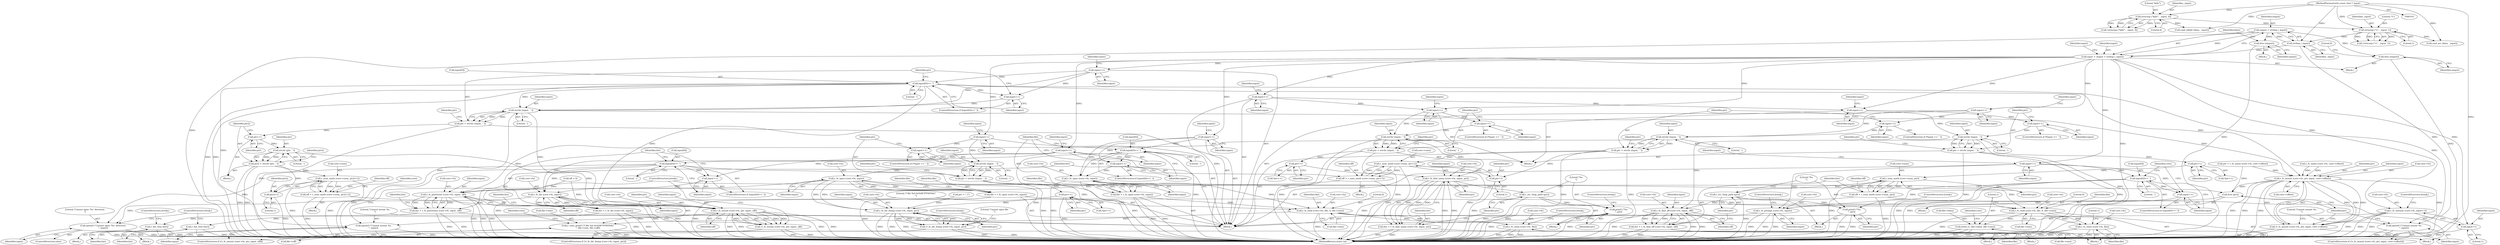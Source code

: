 digraph "1_radare2_65000a7fd9eea62359e6d6714f17b94a99a82edd@API" {
"1000149" [label="(Call,oinput = strdup (_input))"];
"1000151" [label="(Call,strdup (_input))"];
"1000138" [label="(Call,strncmp (\"v\", _input, 1))"];
"1000127" [label="(Call,strncmp (\"kdir\", _input, 4))"];
"1000103" [label="(MethodParameterIn,const char *_input)"];
"1000147" [label="(Call,input = oinput = strdup (_input))"];
"1000158" [label="(Call,input++)"];
"1000161" [label="(Call,input[0]==' ')"];
"1000166" [label="(Call,input++)"];
"1000170" [label="(Call,strchr (input, ' '))"];
"1000168" [label="(Call,ptr = strchr (input, ' '))"];
"1000180" [label="(Call,ptr++)"];
"1000184" [label="(Call,strchr (ptr, ' '))"];
"1000182" [label="(Call,ptr2 = strchr (ptr, ' '))"];
"1000196" [label="(Call,r_num_math (core->num, ptr2+1))"];
"1000194" [label="(Call,off = r_num_math (core->num, ptr2+1))"];
"1000205" [label="(Call,r_fs_mount (core->fs, ptr, input, off))"];
"1000204" [label="(Call,!r_fs_mount (core->fs, ptr, input, off))"];
"1000212" [label="(Call,eprintf (\"Cannot mount %s\n\", input))"];
"1000200" [label="(Call,ptr2+1)"];
"1000233" [label="(Call,r_fs_mount (core->fs, ptr, input, core->offset))"];
"1000232" [label="(Call,!r_fs_mount (core->fs, ptr, input, core->offset))"];
"1000242" [label="(Call,eprintf (\"Cannot mount %s\n\", input))"];
"1000245" [label="(Call,free (ptr))"];
"1000249" [label="(Call,r_fs_umount (core->fs, input+1))"];
"1000253" [label="(Call,input+1)"];
"1000303" [label="(Call,input++)"];
"1000306" [label="(Call,input[0]==' ')"];
"1000311" [label="(Call,input++)"];
"1000315" [label="(Call,r_fs_dir (core->fs, input))"];
"1000313" [label="(Call,list = r_fs_dir (core->fs, input))"];
"1000332" [label="(Call,r_list_free (list))"];
"1000335" [label="(Call,eprintf (\"Cannot open '%s' directory\n\", input))"];
"1000340" [label="(Call,input++)"];
"1000347" [label="(Call,input++)"];
"1000351" [label="(Call,strchr (input, ' '))"];
"1000349" [label="(Call,ptr = strchr (input, ' '))"];
"1000363" [label="(Call,r_num_math (core->num, ptr+1))"];
"1000361" [label="(Call,off = r_num_math (core->num, ptr+1))"];
"1000372" [label="(Call,r_fs_partitions (core->fs, input, off))"];
"1000370" [label="(Call,list = r_fs_partitions (core->fs, input, off))"];
"1000400" [label="(Call,r_list_free (list))"];
"1000367" [label="(Call,ptr+1)"];
"1000407" [label="(Call,input++)"];
"1000410" [label="(Call,input[0]==' ')"];
"1000415" [label="(Call,input++)"];
"1000419" [label="(Call,r_fs_open (core->fs, input))"];
"1000417" [label="(Call,file = r_fs_open (core->fs, input))"];
"1000427" [label="(Call,r_fs_read (core->fs, file, 0, file->size))"];
"1000436" [label="(Call,r_cons_printf (\"f file %d 0x%08\"PFMT64x\"\n\", file->size, file->off))"];
"1000444" [label="(Call,r_fs_close (core->fs, file))"];
"1000454" [label="(Call,input++)"];
"1000461" [label="(Call,input++)"];
"1000465" [label="(Call,strchr (input, ' '))"];
"1000463" [label="(Call,ptr = strchr (input, ' '))"];
"1000472" [label="(Call,ptr++)"];
"1000518" [label="(Call,r_fs_dir_dump (core->fs, input, ptr))"];
"1000517" [label="(Call,!r_fs_dir_dump (core->fs, input, ptr))"];
"1000481" [label="(Call,r_fs_open (core->fs, input))"];
"1000479" [label="(Call,file = r_fs_open (core->fs, input))"];
"1000489" [label="(Call,r_fs_read (core->fs, file, 0, file->size))"];
"1000498" [label="(Call,write (1, file->data, file->size))"];
"1000506" [label="(Call,r_fs_close (core->fs, file))"];
"1000528" [label="(Call,input++)"];
"1000539" [label="(Call,input++)"];
"1000546" [label="(Call,input++)"];
"1000550" [label="(Call,strchr (input, ' '))"];
"1000548" [label="(Call,ptr = strchr (input, ' '))"];
"1000558" [label="(Call,ptr++)"];
"1000563" [label="(Call,r_fs_find_name (core->fs, input, ptr))"];
"1000561" [label="(Call,list = r_fs_find_name (core->fs, input, ptr))"];
"1000570" [label="(Call,r_str_chop_path (ptr))"];
"1000572" [label="(Call,printf (\"%s\n\", ptr))"];
"1000580" [label="(Call,input++)"];
"1000587" [label="(Call,input++)"];
"1000591" [label="(Call,strchr (input, ' '))"];
"1000589" [label="(Call,ptr = strchr (input, ' '))"];
"1000599" [label="(Call,ptr++)"];
"1000605" [label="(Call,r_num_math (core->num, ptr))"];
"1000603" [label="(Call,off = r_num_math (core->num, ptr))"];
"1000612" [label="(Call,r_fs_find_off (core->fs, input, off))"];
"1000610" [label="(Call,list = r_fs_find_off (core->fs, input, off))"];
"1000619" [label="(Call,r_str_chop_path (ptr))"];
"1000621" [label="(Call,printf (\"%s\n\", ptr))"];
"1000639" [label="(Call,input++)"];
"1000642" [label="(Call,input[0]==' ')"];
"1000647" [label="(Call,input++)"];
"1000649" [label="(Call,r_fs_prompt (core->fs, input))"];
"1000635" [label="(Call,free (oinput))"];
"1000668" [label="(Call,free (oinput))"];
"1000561" [label="(Call,list = r_fs_find_name (core->fs, input, ptr))"];
"1000249" [label="(Call,r_fs_umount (core->fs, input+1))"];
"1000189" [label="(Block,)"];
"1000494" [label="(Literal,0)"];
"1000519" [label="(Call,core->fs)"];
"1000482" [label="(Call,core->fs)"];
"1000401" [label="(Identifier,list)"];
"1000308" [label="(Identifier,input)"];
"1000672" [label="(MethodReturn,static int)"];
"1000243" [label="(Literal,\"Cannot mount %s\n\")"];
"1000464" [label="(Identifier,ptr)"];
"1000340" [label="(Call,input++)"];
"1000469" [label="(Identifier,ptr)"];
"1000197" [label="(Call,core->num)"];
"1000547" [label="(Identifier,input)"];
"1000533" [label="(Block,)"];
"1000371" [label="(Identifier,list)"];
"1000595" [label="(Identifier,ptr)"];
"1000180" [label="(Call,ptr++)"];
"1000590" [label="(Identifier,ptr)"];
"1000127" [label="(Call,strncmp (\"kdir\", _input, 4))"];
"1000551" [label="(Identifier,input)"];
"1000526" [label="(ControlStructure,break;)"];
"1000506" [label="(Call,r_fs_close (core->fs, file))"];
"1000622" [label="(Literal,\"%s\n\")"];
"1000207" [label="(Identifier,core)"];
"1000362" [label="(Identifier,off)"];
"1000363" [label="(Call,r_num_math (core->num, ptr+1))"];
"1000500" [label="(Call,file->data)"];
"1000528" [label="(Call,input++)"];
"1000304" [label="(Identifier,input)"];
"1000376" [label="(Identifier,input)"];
"1000555" [label="(Block,)"];
"1000254" [label="(Identifier,input)"];
"1000487" [label="(Identifier,file)"];
"1000495" [label="(Call,file->size)"];
"1000137" [label="(Call,!strncmp (\"v\", _input, 1))"];
"1000573" [label="(Literal,\"%s\n\")"];
"1000582" [label="(ControlStructure,if (*input == ' '))"];
"1000635" [label="(Call,free (oinput))"];
"1000345" [label="(Identifier,input)"];
"1000568" [label="(Identifier,ptr)"];
"1000485" [label="(Identifier,input)"];
"1000128" [label="(Literal,\"kdir\")"];
"1000377" [label="(Identifier,off)"];
"1000175" [label="(Block,)"];
"1000352" [label="(Identifier,input)"];
"1000161" [label="(Call,input[0]==' ')"];
"1000158" [label="(Call,input++)"];
"1000532" [label="(Identifier,input)"];
"1000313" [label="(Call,list = r_fs_dir (core->fs, input))"];
"1000336" [label="(Literal,\"Cannot open '%s' directory\n\")"];
"1000415" [label="(Call,input++)"];
"1000444" [label="(Call,r_fs_close (core->fs, file))"];
"1000139" [label="(Literal,\"v\")"];
"1000103" [label="(MethodParameterIn,const char *_input)"];
"1000162" [label="(Call,input[0])"];
"1000436" [label="(Call,r_cons_printf (\"f file %d 0x%08\"PFMT64x\"\n\", file->size, file->off))"];
"1000104" [label="(Block,)"];
"1000314" [label="(Identifier,list)"];
"1000517" [label="(Call,!r_fs_dir_dump (core->fs, input, ptr))"];
"1000188" [label="(Identifier,ptr2)"];
"1000361" [label="(Call,off = r_num_math (core->num, ptr+1))"];
"1000433" [label="(Call,file->size)"];
"1000307" [label="(Call,input[0])"];
"1000206" [label="(Call,core->fs)"];
"1000591" [label="(Call,strchr (input, ' '))"];
"1000418" [label="(Identifier,file)"];
"1000466" [label="(Identifier,input)"];
"1000479" [label="(Call,file = r_fs_open (core->fs, input))"];
"1000437" [label="(Literal,\"f file %d 0x%08\"PFMT64x\"\n\")"];
"1000605" [label="(Call,r_num_math (core->num, ptr))"];
"1000650" [label="(Call,core->fs)"];
"1000620" [label="(Identifier,ptr)"];
"1000455" [label="(Identifier,input)"];
"1000611" [label="(Identifier,list)"];
"1000454" [label="(Call,input++)"];
"1000204" [label="(Call,!r_fs_mount (core->fs, ptr, input, off))"];
"1000182" [label="(Call,ptr2 = strchr (ptr, ' '))"];
"1000405" [label="(ControlStructure,break;)"];
"1000461" [label="(Call,input++)"];
"1000634" [label="(Block,)"];
"1000232" [label="(Call,!r_fs_mount (core->fs, ptr, input, core->offset))"];
"1000587" [label="(Call,input++)"];
"1000498" [label="(Call,write (1, file->data, file->size))"];
"1000356" [label="(Block,)"];
"1000144" [label="(Call,cmd_mv (data, _input))"];
"1000569" [label="(Block,)"];
"1000212" [label="(Call,eprintf (\"Cannot mount %s\n\", input))"];
"1000205" [label="(Call,r_fs_mount (core->fs, ptr, input, off))"];
"1000174" [label="(Identifier,ptr)"];
"1000253" [label="(Call,input+1)"];
"1000256" [label="(ControlStructure,break;)"];
"1000311" [label="(Call,input++)"];
"1000603" [label="(Call,off = r_num_math (core->num, ptr))"];
"1000640" [label="(Identifier,input)"];
"1000319" [label="(Identifier,input)"];
"1000255" [label="(Literal,1)"];
"1000639" [label="(Call,input++)"];
"1000428" [label="(Call,core->fs)"];
"1000432" [label="(Literal,0)"];
"1000596" [label="(Block,)"];
"1000147" [label="(Call,input = oinput = strdup (_input))"];
"1000322" [label="(Block,)"];
"1000541" [label="(ControlStructure,if (*input == ' '))"];
"1000623" [label="(Identifier,ptr)"];
"1000150" [label="(Identifier,oinput)"];
"1000459" [label="(Identifier,input)"];
"1000370" [label="(Call,list = r_fs_partitions (core->fs, input, off))"];
"1000581" [label="(Identifier,input)"];
"1000200" [label="(Call,ptr2+1)"];
"1000159" [label="(Identifier,input)"];
"1000216" [label="(Block,)"];
"1000349" [label="(Call,ptr = strchr (input, ' '))"];
"1000493" [label="(Identifier,file)"];
"1000165" [label="(Literal,' ')"];
"1000246" [label="(Identifier,ptr)"];
"1000238" [label="(Identifier,input)"];
"1000546" [label="(Call,input++)"];
"1000172" [label="(Literal,' ')"];
"1000231" [label="(ControlStructure,if (!r_fs_mount (core->fs, ptr, input, core->offset)))"];
"1000481" [label="(Call,r_fs_open (core->fs, input))"];
"1000353" [label="(Literal,' ')"];
"1000499" [label="(Literal,1)"];
"1000618" [label="(Block,)"];
"1000617" [label="(Identifier,off)"];
"1000642" [label="(Call,input[0]==' ')"];
"1000671" [label="(Literal,0)"];
"1000201" [label="(Identifier,ptr2)"];
"1000669" [label="(Identifier,oinput)"];
"1000234" [label="(Call,core->fs)"];
"1000209" [label="(Identifier,ptr)"];
"1000351" [label="(Call,strchr (input, ' '))"];
"1000593" [label="(Literal,' ')"];
"1000169" [label="(Identifier,ptr)"];
"1000613" [label="(Call,core->fs)"];
"1000160" [label="(ControlStructure,if (input[0]==' '))"];
"1000589" [label="(Call,ptr = strchr (input, ' '))"];
"1000126" [label="(Call,!strncmp (\"kdir\", _input, 4))"];
"1000373" [label="(Call,core->fs)"];
"1000438" [label="(Call,file->size)"];
"1000140" [label="(Identifier,_input)"];
"1000446" [label="(Identifier,core)"];
"1000448" [label="(Identifier,file)"];
"1000417" [label="(Call,file = r_fs_open (core->fs, input))"];
"1000488" [label="(Block,)"];
"1000559" [label="(Identifier,ptr)"];
"1000130" [label="(Literal,4)"];
"1000571" [label="(Identifier,ptr)"];
"1000184" [label="(Call,strchr (ptr, ' '))"];
"1000529" [label="(Identifier,input)"];
"1000312" [label="(Identifier,input)"];
"1000644" [label="(Identifier,input)"];
"1000580" [label="(Call,input++)"];
"1000463" [label="(Call,ptr = strchr (input, ' '))"];
"1000507" [label="(Call,core->fs)"];
"1000368" [label="(Identifier,ptr)"];
"1000355" [label="(Identifier,ptr)"];
"1000244" [label="(Identifier,input)"];
"1000106" [label="(Call,off = 0)"];
"1000151" [label="(Call,strdup (_input))"];
"1000221" [label="(Call,r_fs_name (core->fs, core->offset))"];
"1000237" [label="(Identifier,ptr)"];
"1000315" [label="(Call,r_fs_dir (core->fs, input))"];
"1000332" [label="(Call,r_list_free (list))"];
"1000425" [label="(Identifier,file)"];
"1000616" [label="(Identifier,input)"];
"1000166" [label="(Call,input++)"];
"1000599" [label="(Call,ptr++)"];
"1000585" [label="(Identifier,input)"];
"1000380" [label="(Block,)"];
"1000564" [label="(Call,core->fs)"];
"1000426" [label="(Block,)"];
"1000578" [label="(ControlStructure,break;)"];
"1000570" [label="(Call,r_str_chop_path (ptr))"];
"1000588" [label="(Identifier,input)"];
"1000133" [label="(Call,cmd_mkdir (data, _input))"];
"1000141" [label="(Literal,1)"];
"1000379" [label="(Identifier,list)"];
"1000431" [label="(Identifier,file)"];
"1000407" [label="(Call,input++)"];
"1000129" [label="(Identifier,_input)"];
"1000516" [label="(ControlStructure,if (!r_fs_dir_dump (core->fs, input, ptr)))"];
"1000411" [label="(Call,input[0])"];
"1000186" [label="(Literal,' ')"];
"1000342" [label="(ControlStructure,if (*input == ' '))"];
"1000408" [label="(Identifier,input)"];
"1000156" [label="(Block,)"];
"1000548" [label="(Call,ptr = strchr (input, ' '))"];
"1000419" [label="(Call,r_fs_open (core->fs, input))"];
"1000211" [label="(Identifier,off)"];
"1000627" [label="(ControlStructure,break;)"];
"1000510" [label="(Identifier,file)"];
"1000489" [label="(Call,r_fs_read (core->fs, file, 0, file->size))"];
"1000636" [label="(Identifier,oinput)"];
"1000400" [label="(Call,r_list_free (list))"];
"1000335" [label="(Call,eprintf (\"Cannot open '%s' directory\n\", input))"];
"1000239" [label="(Call,core->offset)"];
"1000183" [label="(Identifier,ptr2)"];
"1000195" [label="(Identifier,off)"];
"1000210" [label="(Identifier,input)"];
"1000310" [label="(Literal,' ')"];
"1000348" [label="(Identifier,input)"];
"1000334" [label="(ControlStructure,else)"];
"1000185" [label="(Identifier,ptr)"];
"1000214" [label="(Identifier,input)"];
"1000364" [label="(Call,core->num)"];
"1000609" [label="(Identifier,ptr)"];
"1000203" [label="(ControlStructure,if (!r_fs_mount (core->fs, ptr, input, off)))"];
"1000233" [label="(Call,r_fs_mount (core->fs, ptr, input, core->offset))"];
"1000574" [label="(Identifier,ptr)"];
"1000423" [label="(Identifier,input)"];
"1000316" [label="(Call,core->fs)"];
"1000155" [label="(Identifier,input)"];
"1000171" [label="(Identifier,input)"];
"1000202" [label="(Literal,1)"];
"1000462" [label="(Identifier,input)"];
"1000646" [label="(Literal,' ')"];
"1000338" [label="(ControlStructure,break;)"];
"1000549" [label="(Identifier,ptr)"];
"1000643" [label="(Call,input[0])"];
"1000619" [label="(Call,r_str_chop_path (ptr))"];
"1000305" [label="(ControlStructure,if (input[0]==' '))"];
"1000420" [label="(Call,core->fs)"];
"1000452" [label="(ControlStructure,break;)"];
"1000503" [label="(Call,file->size)"];
"1000550" [label="(Call,strchr (input, ' '))"];
"1000456" [label="(ControlStructure,if (*input == ' '))"];
"1000641" [label="(ControlStructure,if (input[0]==' '))"];
"1000648" [label="(Identifier,input)"];
"1000471" [label="(Call,*ptr++)"];
"1000558" [label="(Call,ptr++)"];
"1000247" [label="(ControlStructure,break;)"];
"1000476" [label="(Call,ptr = \"./\")"];
"1000563" [label="(Call,r_fs_find_name (core->fs, input, ptr))"];
"1000638" [label="(Identifier,false)"];
"1000138" [label="(Call,strncmp (\"v\", _input, 1))"];
"1000539" [label="(Call,input++)"];
"1000219" [label="(Call,ptr = r_fs_name (core->fs, core->offset))"];
"1000600" [label="(Identifier,ptr)"];
"1000410" [label="(Call,input[0]==' ')"];
"1000170" [label="(Call,strchr (input, ' '))"];
"1000163" [label="(Identifier,input)"];
"1000465" [label="(Call,strchr (input, ' '))"];
"1000654" [label="(ControlStructure,break;)"];
"1000303" [label="(Call,input++)"];
"1000242" [label="(Call,eprintf (\"Cannot mount %s\n\", input))"];
"1000347" [label="(Call,input++)"];
"1000557" [label="(Call,*ptr++)"];
"1000167" [label="(Identifier,input)"];
"1000333" [label="(Identifier,list)"];
"1000525" [label="(Literal,\"Cannot open file\n\")"];
"1000554" [label="(Identifier,ptr)"];
"1000194" [label="(Call,off = r_num_math (core->num, ptr2+1))"];
"1000196" [label="(Call,r_num_math (core->num, ptr2+1))"];
"1000604" [label="(Identifier,off)"];
"1000369" [label="(Literal,1)"];
"1000649" [label="(Call,r_fs_prompt (core->fs, input))"];
"1000647" [label="(Call,input++)"];
"1000213" [label="(Literal,\"Cannot mount %s\n\")"];
"1000512" [label="(Literal,1)"];
"1000651" [label="(Identifier,core)"];
"1000480" [label="(Identifier,file)"];
"1000668" [label="(Call,free (oinput))"];
"1000427" [label="(Call,r_fs_read (core->fs, file, 0, file->size))"];
"1000168" [label="(Call,ptr = strchr (input, ' '))"];
"1000522" [label="(Identifier,input)"];
"1000152" [label="(Identifier,_input)"];
"1000441" [label="(Call,file->off)"];
"1000552" [label="(Literal,' ')"];
"1000621" [label="(Call,printf (\"%s\n\", ptr))"];
"1000306" [label="(Call,input[0]==' ')"];
"1000540" [label="(Identifier,input)"];
"1000367" [label="(Call,ptr+1)"];
"1000562" [label="(Identifier,list)"];
"1000610" [label="(Call,list = r_fs_find_off (core->fs, input, off))"];
"1000149" [label="(Call,oinput = strdup (_input))"];
"1000350" [label="(Identifier,ptr)"];
"1000467" [label="(Literal,' ')"];
"1000598" [label="(Call,*ptr++)"];
"1000544" [label="(Identifier,input)"];
"1000592" [label="(Identifier,input)"];
"1000606" [label="(Call,core->num)"];
"1000472" [label="(Call,ptr++)"];
"1000372" [label="(Call,r_fs_partitions (core->fs, input, off))"];
"1000337" [label="(Identifier,input)"];
"1000414" [label="(Literal,' ')"];
"1000181" [label="(Identifier,ptr)"];
"1000321" [label="(Identifier,list)"];
"1000341" [label="(Identifier,input)"];
"1000245" [label="(Call,free (ptr))"];
"1000445" [label="(Call,core->fs)"];
"1000518" [label="(Call,r_fs_dir_dump (core->fs, input, ptr))"];
"1000612" [label="(Call,r_fs_find_off (core->fs, input, off))"];
"1000250" [label="(Call,core->fs)"];
"1000148" [label="(Identifier,input)"];
"1000523" [label="(Identifier,ptr)"];
"1000508" [label="(Identifier,core)"];
"1000572" [label="(Call,printf (\"%s\n\", ptr))"];
"1000567" [label="(Identifier,input)"];
"1000416" [label="(Identifier,input)"];
"1000412" [label="(Identifier,input)"];
"1000473" [label="(Identifier,ptr)"];
"1000409" [label="(ControlStructure,if (input[0]==' '))"];
"1000653" [label="(Identifier,input)"];
"1000490" [label="(Call,core->fs)"];
"1000149" -> "1000147"  [label="AST: "];
"1000149" -> "1000151"  [label="CFG: "];
"1000150" -> "1000149"  [label="AST: "];
"1000151" -> "1000149"  [label="AST: "];
"1000147" -> "1000149"  [label="CFG: "];
"1000149" -> "1000672"  [label="DDG: "];
"1000149" -> "1000147"  [label="DDG: "];
"1000151" -> "1000149"  [label="DDG: "];
"1000149" -> "1000635"  [label="DDG: "];
"1000149" -> "1000668"  [label="DDG: "];
"1000151" -> "1000152"  [label="CFG: "];
"1000152" -> "1000151"  [label="AST: "];
"1000151" -> "1000672"  [label="DDG: "];
"1000151" -> "1000147"  [label="DDG: "];
"1000138" -> "1000151"  [label="DDG: "];
"1000103" -> "1000151"  [label="DDG: "];
"1000138" -> "1000137"  [label="AST: "];
"1000138" -> "1000141"  [label="CFG: "];
"1000139" -> "1000138"  [label="AST: "];
"1000140" -> "1000138"  [label="AST: "];
"1000141" -> "1000138"  [label="AST: "];
"1000137" -> "1000138"  [label="CFG: "];
"1000138" -> "1000137"  [label="DDG: "];
"1000138" -> "1000137"  [label="DDG: "];
"1000138" -> "1000137"  [label="DDG: "];
"1000127" -> "1000138"  [label="DDG: "];
"1000103" -> "1000138"  [label="DDG: "];
"1000138" -> "1000144"  [label="DDG: "];
"1000127" -> "1000126"  [label="AST: "];
"1000127" -> "1000130"  [label="CFG: "];
"1000128" -> "1000127"  [label="AST: "];
"1000129" -> "1000127"  [label="AST: "];
"1000130" -> "1000127"  [label="AST: "];
"1000126" -> "1000127"  [label="CFG: "];
"1000127" -> "1000126"  [label="DDG: "];
"1000127" -> "1000126"  [label="DDG: "];
"1000127" -> "1000126"  [label="DDG: "];
"1000103" -> "1000127"  [label="DDG: "];
"1000127" -> "1000133"  [label="DDG: "];
"1000103" -> "1000101"  [label="AST: "];
"1000103" -> "1000672"  [label="DDG: "];
"1000103" -> "1000133"  [label="DDG: "];
"1000103" -> "1000144"  [label="DDG: "];
"1000147" -> "1000104"  [label="AST: "];
"1000148" -> "1000147"  [label="AST: "];
"1000155" -> "1000147"  [label="CFG: "];
"1000147" -> "1000672"  [label="DDG: "];
"1000147" -> "1000158"  [label="DDG: "];
"1000147" -> "1000249"  [label="DDG: "];
"1000147" -> "1000253"  [label="DDG: "];
"1000147" -> "1000303"  [label="DDG: "];
"1000147" -> "1000340"  [label="DDG: "];
"1000147" -> "1000407"  [label="DDG: "];
"1000147" -> "1000454"  [label="DDG: "];
"1000147" -> "1000528"  [label="DDG: "];
"1000147" -> "1000539"  [label="DDG: "];
"1000147" -> "1000580"  [label="DDG: "];
"1000147" -> "1000639"  [label="DDG: "];
"1000158" -> "1000156"  [label="AST: "];
"1000158" -> "1000159"  [label="CFG: "];
"1000159" -> "1000158"  [label="AST: "];
"1000163" -> "1000158"  [label="CFG: "];
"1000158" -> "1000161"  [label="DDG: "];
"1000158" -> "1000166"  [label="DDG: "];
"1000158" -> "1000170"  [label="DDG: "];
"1000161" -> "1000160"  [label="AST: "];
"1000161" -> "1000165"  [label="CFG: "];
"1000162" -> "1000161"  [label="AST: "];
"1000165" -> "1000161"  [label="AST: "];
"1000167" -> "1000161"  [label="CFG: "];
"1000169" -> "1000161"  [label="CFG: "];
"1000161" -> "1000672"  [label="DDG: "];
"1000161" -> "1000672"  [label="DDG: "];
"1000161" -> "1000166"  [label="DDG: "];
"1000161" -> "1000170"  [label="DDG: "];
"1000161" -> "1000205"  [label="DDG: "];
"1000161" -> "1000212"  [label="DDG: "];
"1000161" -> "1000233"  [label="DDG: "];
"1000161" -> "1000242"  [label="DDG: "];
"1000166" -> "1000160"  [label="AST: "];
"1000166" -> "1000167"  [label="CFG: "];
"1000167" -> "1000166"  [label="AST: "];
"1000169" -> "1000166"  [label="CFG: "];
"1000166" -> "1000170"  [label="DDG: "];
"1000170" -> "1000168"  [label="AST: "];
"1000170" -> "1000172"  [label="CFG: "];
"1000171" -> "1000170"  [label="AST: "];
"1000172" -> "1000170"  [label="AST: "];
"1000168" -> "1000170"  [label="CFG: "];
"1000170" -> "1000672"  [label="DDG: "];
"1000170" -> "1000168"  [label="DDG: "];
"1000170" -> "1000168"  [label="DDG: "];
"1000170" -> "1000205"  [label="DDG: "];
"1000170" -> "1000233"  [label="DDG: "];
"1000168" -> "1000156"  [label="AST: "];
"1000169" -> "1000168"  [label="AST: "];
"1000174" -> "1000168"  [label="CFG: "];
"1000168" -> "1000672"  [label="DDG: "];
"1000168" -> "1000180"  [label="DDG: "];
"1000180" -> "1000175"  [label="AST: "];
"1000180" -> "1000181"  [label="CFG: "];
"1000181" -> "1000180"  [label="AST: "];
"1000183" -> "1000180"  [label="CFG: "];
"1000180" -> "1000184"  [label="DDG: "];
"1000184" -> "1000182"  [label="AST: "];
"1000184" -> "1000186"  [label="CFG: "];
"1000185" -> "1000184"  [label="AST: "];
"1000186" -> "1000184"  [label="AST: "];
"1000182" -> "1000184"  [label="CFG: "];
"1000184" -> "1000182"  [label="DDG: "];
"1000184" -> "1000182"  [label="DDG: "];
"1000184" -> "1000205"  [label="DDG: "];
"1000182" -> "1000175"  [label="AST: "];
"1000183" -> "1000182"  [label="AST: "];
"1000188" -> "1000182"  [label="CFG: "];
"1000182" -> "1000672"  [label="DDG: "];
"1000182" -> "1000672"  [label="DDG: "];
"1000182" -> "1000196"  [label="DDG: "];
"1000182" -> "1000200"  [label="DDG: "];
"1000196" -> "1000194"  [label="AST: "];
"1000196" -> "1000200"  [label="CFG: "];
"1000197" -> "1000196"  [label="AST: "];
"1000200" -> "1000196"  [label="AST: "];
"1000194" -> "1000196"  [label="CFG: "];
"1000196" -> "1000672"  [label="DDG: "];
"1000196" -> "1000672"  [label="DDG: "];
"1000196" -> "1000194"  [label="DDG: "];
"1000196" -> "1000194"  [label="DDG: "];
"1000194" -> "1000189"  [label="AST: "];
"1000195" -> "1000194"  [label="AST: "];
"1000207" -> "1000194"  [label="CFG: "];
"1000194" -> "1000672"  [label="DDG: "];
"1000194" -> "1000205"  [label="DDG: "];
"1000205" -> "1000204"  [label="AST: "];
"1000205" -> "1000211"  [label="CFG: "];
"1000206" -> "1000205"  [label="AST: "];
"1000209" -> "1000205"  [label="AST: "];
"1000210" -> "1000205"  [label="AST: "];
"1000211" -> "1000205"  [label="AST: "];
"1000204" -> "1000205"  [label="CFG: "];
"1000205" -> "1000672"  [label="DDG: "];
"1000205" -> "1000672"  [label="DDG: "];
"1000205" -> "1000672"  [label="DDG: "];
"1000205" -> "1000672"  [label="DDG: "];
"1000205" -> "1000204"  [label="DDG: "];
"1000205" -> "1000204"  [label="DDG: "];
"1000205" -> "1000204"  [label="DDG: "];
"1000205" -> "1000204"  [label="DDG: "];
"1000106" -> "1000205"  [label="DDG: "];
"1000205" -> "1000212"  [label="DDG: "];
"1000204" -> "1000203"  [label="AST: "];
"1000213" -> "1000204"  [label="CFG: "];
"1000247" -> "1000204"  [label="CFG: "];
"1000204" -> "1000672"  [label="DDG: "];
"1000204" -> "1000672"  [label="DDG: "];
"1000212" -> "1000203"  [label="AST: "];
"1000212" -> "1000214"  [label="CFG: "];
"1000213" -> "1000212"  [label="AST: "];
"1000214" -> "1000212"  [label="AST: "];
"1000247" -> "1000212"  [label="CFG: "];
"1000212" -> "1000672"  [label="DDG: "];
"1000212" -> "1000672"  [label="DDG: "];
"1000200" -> "1000202"  [label="CFG: "];
"1000201" -> "1000200"  [label="AST: "];
"1000202" -> "1000200"  [label="AST: "];
"1000200" -> "1000672"  [label="DDG: "];
"1000233" -> "1000232"  [label="AST: "];
"1000233" -> "1000239"  [label="CFG: "];
"1000234" -> "1000233"  [label="AST: "];
"1000237" -> "1000233"  [label="AST: "];
"1000238" -> "1000233"  [label="AST: "];
"1000239" -> "1000233"  [label="AST: "];
"1000232" -> "1000233"  [label="CFG: "];
"1000233" -> "1000672"  [label="DDG: "];
"1000233" -> "1000672"  [label="DDG: "];
"1000233" -> "1000672"  [label="DDG: "];
"1000233" -> "1000232"  [label="DDG: "];
"1000233" -> "1000232"  [label="DDG: "];
"1000233" -> "1000232"  [label="DDG: "];
"1000233" -> "1000232"  [label="DDG: "];
"1000221" -> "1000233"  [label="DDG: "];
"1000221" -> "1000233"  [label="DDG: "];
"1000219" -> "1000233"  [label="DDG: "];
"1000233" -> "1000242"  [label="DDG: "];
"1000233" -> "1000245"  [label="DDG: "];
"1000232" -> "1000231"  [label="AST: "];
"1000243" -> "1000232"  [label="CFG: "];
"1000246" -> "1000232"  [label="CFG: "];
"1000232" -> "1000672"  [label="DDG: "];
"1000232" -> "1000672"  [label="DDG: "];
"1000242" -> "1000231"  [label="AST: "];
"1000242" -> "1000244"  [label="CFG: "];
"1000243" -> "1000242"  [label="AST: "];
"1000244" -> "1000242"  [label="AST: "];
"1000246" -> "1000242"  [label="CFG: "];
"1000242" -> "1000672"  [label="DDG: "];
"1000242" -> "1000672"  [label="DDG: "];
"1000245" -> "1000216"  [label="AST: "];
"1000245" -> "1000246"  [label="CFG: "];
"1000246" -> "1000245"  [label="AST: "];
"1000247" -> "1000245"  [label="CFG: "];
"1000245" -> "1000672"  [label="DDG: "];
"1000219" -> "1000245"  [label="DDG: "];
"1000249" -> "1000156"  [label="AST: "];
"1000249" -> "1000253"  [label="CFG: "];
"1000250" -> "1000249"  [label="AST: "];
"1000253" -> "1000249"  [label="AST: "];
"1000256" -> "1000249"  [label="CFG: "];
"1000249" -> "1000672"  [label="DDG: "];
"1000249" -> "1000672"  [label="DDG: "];
"1000249" -> "1000672"  [label="DDG: "];
"1000253" -> "1000255"  [label="CFG: "];
"1000254" -> "1000253"  [label="AST: "];
"1000255" -> "1000253"  [label="AST: "];
"1000253" -> "1000672"  [label="DDG: "];
"1000303" -> "1000156"  [label="AST: "];
"1000303" -> "1000304"  [label="CFG: "];
"1000304" -> "1000303"  [label="AST: "];
"1000308" -> "1000303"  [label="CFG: "];
"1000303" -> "1000306"  [label="DDG: "];
"1000303" -> "1000311"  [label="DDG: "];
"1000303" -> "1000315"  [label="DDG: "];
"1000306" -> "1000305"  [label="AST: "];
"1000306" -> "1000310"  [label="CFG: "];
"1000307" -> "1000306"  [label="AST: "];
"1000310" -> "1000306"  [label="AST: "];
"1000312" -> "1000306"  [label="CFG: "];
"1000314" -> "1000306"  [label="CFG: "];
"1000306" -> "1000672"  [label="DDG: "];
"1000306" -> "1000672"  [label="DDG: "];
"1000306" -> "1000311"  [label="DDG: "];
"1000306" -> "1000315"  [label="DDG: "];
"1000306" -> "1000335"  [label="DDG: "];
"1000311" -> "1000305"  [label="AST: "];
"1000311" -> "1000312"  [label="CFG: "];
"1000312" -> "1000311"  [label="AST: "];
"1000314" -> "1000311"  [label="CFG: "];
"1000311" -> "1000315"  [label="DDG: "];
"1000315" -> "1000313"  [label="AST: "];
"1000315" -> "1000319"  [label="CFG: "];
"1000316" -> "1000315"  [label="AST: "];
"1000319" -> "1000315"  [label="AST: "];
"1000313" -> "1000315"  [label="CFG: "];
"1000315" -> "1000672"  [label="DDG: "];
"1000315" -> "1000672"  [label="DDG: "];
"1000315" -> "1000313"  [label="DDG: "];
"1000315" -> "1000313"  [label="DDG: "];
"1000315" -> "1000335"  [label="DDG: "];
"1000313" -> "1000156"  [label="AST: "];
"1000314" -> "1000313"  [label="AST: "];
"1000321" -> "1000313"  [label="CFG: "];
"1000313" -> "1000672"  [label="DDG: "];
"1000313" -> "1000672"  [label="DDG: "];
"1000313" -> "1000332"  [label="DDG: "];
"1000332" -> "1000322"  [label="AST: "];
"1000332" -> "1000333"  [label="CFG: "];
"1000333" -> "1000332"  [label="AST: "];
"1000338" -> "1000332"  [label="CFG: "];
"1000332" -> "1000672"  [label="DDG: "];
"1000332" -> "1000672"  [label="DDG: "];
"1000335" -> "1000334"  [label="AST: "];
"1000335" -> "1000337"  [label="CFG: "];
"1000336" -> "1000335"  [label="AST: "];
"1000337" -> "1000335"  [label="AST: "];
"1000338" -> "1000335"  [label="CFG: "];
"1000335" -> "1000672"  [label="DDG: "];
"1000335" -> "1000672"  [label="DDG: "];
"1000340" -> "1000156"  [label="AST: "];
"1000340" -> "1000341"  [label="CFG: "];
"1000341" -> "1000340"  [label="AST: "];
"1000345" -> "1000340"  [label="CFG: "];
"1000340" -> "1000347"  [label="DDG: "];
"1000340" -> "1000351"  [label="DDG: "];
"1000347" -> "1000342"  [label="AST: "];
"1000347" -> "1000348"  [label="CFG: "];
"1000348" -> "1000347"  [label="AST: "];
"1000350" -> "1000347"  [label="CFG: "];
"1000347" -> "1000351"  [label="DDG: "];
"1000351" -> "1000349"  [label="AST: "];
"1000351" -> "1000353"  [label="CFG: "];
"1000352" -> "1000351"  [label="AST: "];
"1000353" -> "1000351"  [label="AST: "];
"1000349" -> "1000351"  [label="CFG: "];
"1000351" -> "1000349"  [label="DDG: "];
"1000351" -> "1000349"  [label="DDG: "];
"1000351" -> "1000372"  [label="DDG: "];
"1000349" -> "1000156"  [label="AST: "];
"1000350" -> "1000349"  [label="AST: "];
"1000355" -> "1000349"  [label="CFG: "];
"1000349" -> "1000672"  [label="DDG: "];
"1000349" -> "1000672"  [label="DDG: "];
"1000349" -> "1000363"  [label="DDG: "];
"1000349" -> "1000367"  [label="DDG: "];
"1000363" -> "1000361"  [label="AST: "];
"1000363" -> "1000367"  [label="CFG: "];
"1000364" -> "1000363"  [label="AST: "];
"1000367" -> "1000363"  [label="AST: "];
"1000361" -> "1000363"  [label="CFG: "];
"1000363" -> "1000672"  [label="DDG: "];
"1000363" -> "1000672"  [label="DDG: "];
"1000363" -> "1000361"  [label="DDG: "];
"1000363" -> "1000361"  [label="DDG: "];
"1000361" -> "1000356"  [label="AST: "];
"1000362" -> "1000361"  [label="AST: "];
"1000371" -> "1000361"  [label="CFG: "];
"1000361" -> "1000672"  [label="DDG: "];
"1000361" -> "1000372"  [label="DDG: "];
"1000372" -> "1000370"  [label="AST: "];
"1000372" -> "1000377"  [label="CFG: "];
"1000373" -> "1000372"  [label="AST: "];
"1000376" -> "1000372"  [label="AST: "];
"1000377" -> "1000372"  [label="AST: "];
"1000370" -> "1000372"  [label="CFG: "];
"1000372" -> "1000672"  [label="DDG: "];
"1000372" -> "1000672"  [label="DDG: "];
"1000372" -> "1000672"  [label="DDG: "];
"1000372" -> "1000370"  [label="DDG: "];
"1000372" -> "1000370"  [label="DDG: "];
"1000372" -> "1000370"  [label="DDG: "];
"1000106" -> "1000372"  [label="DDG: "];
"1000370" -> "1000156"  [label="AST: "];
"1000371" -> "1000370"  [label="AST: "];
"1000379" -> "1000370"  [label="CFG: "];
"1000370" -> "1000672"  [label="DDG: "];
"1000370" -> "1000672"  [label="DDG: "];
"1000370" -> "1000400"  [label="DDG: "];
"1000400" -> "1000380"  [label="AST: "];
"1000400" -> "1000401"  [label="CFG: "];
"1000401" -> "1000400"  [label="AST: "];
"1000405" -> "1000400"  [label="CFG: "];
"1000400" -> "1000672"  [label="DDG: "];
"1000400" -> "1000672"  [label="DDG: "];
"1000367" -> "1000369"  [label="CFG: "];
"1000368" -> "1000367"  [label="AST: "];
"1000369" -> "1000367"  [label="AST: "];
"1000367" -> "1000672"  [label="DDG: "];
"1000407" -> "1000156"  [label="AST: "];
"1000407" -> "1000408"  [label="CFG: "];
"1000408" -> "1000407"  [label="AST: "];
"1000412" -> "1000407"  [label="CFG: "];
"1000407" -> "1000410"  [label="DDG: "];
"1000407" -> "1000415"  [label="DDG: "];
"1000407" -> "1000419"  [label="DDG: "];
"1000410" -> "1000409"  [label="AST: "];
"1000410" -> "1000414"  [label="CFG: "];
"1000411" -> "1000410"  [label="AST: "];
"1000414" -> "1000410"  [label="AST: "];
"1000416" -> "1000410"  [label="CFG: "];
"1000418" -> "1000410"  [label="CFG: "];
"1000410" -> "1000672"  [label="DDG: "];
"1000410" -> "1000672"  [label="DDG: "];
"1000410" -> "1000415"  [label="DDG: "];
"1000410" -> "1000419"  [label="DDG: "];
"1000415" -> "1000409"  [label="AST: "];
"1000415" -> "1000416"  [label="CFG: "];
"1000416" -> "1000415"  [label="AST: "];
"1000418" -> "1000415"  [label="CFG: "];
"1000415" -> "1000419"  [label="DDG: "];
"1000419" -> "1000417"  [label="AST: "];
"1000419" -> "1000423"  [label="CFG: "];
"1000420" -> "1000419"  [label="AST: "];
"1000423" -> "1000419"  [label="AST: "];
"1000417" -> "1000419"  [label="CFG: "];
"1000419" -> "1000672"  [label="DDG: "];
"1000419" -> "1000672"  [label="DDG: "];
"1000419" -> "1000417"  [label="DDG: "];
"1000419" -> "1000417"  [label="DDG: "];
"1000419" -> "1000427"  [label="DDG: "];
"1000417" -> "1000156"  [label="AST: "];
"1000418" -> "1000417"  [label="AST: "];
"1000425" -> "1000417"  [label="CFG: "];
"1000417" -> "1000672"  [label="DDG: "];
"1000417" -> "1000672"  [label="DDG: "];
"1000417" -> "1000427"  [label="DDG: "];
"1000427" -> "1000426"  [label="AST: "];
"1000427" -> "1000433"  [label="CFG: "];
"1000428" -> "1000427"  [label="AST: "];
"1000431" -> "1000427"  [label="AST: "];
"1000432" -> "1000427"  [label="AST: "];
"1000433" -> "1000427"  [label="AST: "];
"1000437" -> "1000427"  [label="CFG: "];
"1000427" -> "1000672"  [label="DDG: "];
"1000427" -> "1000436"  [label="DDG: "];
"1000427" -> "1000444"  [label="DDG: "];
"1000427" -> "1000444"  [label="DDG: "];
"1000436" -> "1000426"  [label="AST: "];
"1000436" -> "1000441"  [label="CFG: "];
"1000437" -> "1000436"  [label="AST: "];
"1000438" -> "1000436"  [label="AST: "];
"1000441" -> "1000436"  [label="AST: "];
"1000446" -> "1000436"  [label="CFG: "];
"1000436" -> "1000672"  [label="DDG: "];
"1000436" -> "1000672"  [label="DDG: "];
"1000436" -> "1000672"  [label="DDG: "];
"1000444" -> "1000426"  [label="AST: "];
"1000444" -> "1000448"  [label="CFG: "];
"1000445" -> "1000444"  [label="AST: "];
"1000448" -> "1000444"  [label="AST: "];
"1000452" -> "1000444"  [label="CFG: "];
"1000444" -> "1000672"  [label="DDG: "];
"1000444" -> "1000672"  [label="DDG: "];
"1000444" -> "1000672"  [label="DDG: "];
"1000454" -> "1000156"  [label="AST: "];
"1000454" -> "1000455"  [label="CFG: "];
"1000455" -> "1000454"  [label="AST: "];
"1000459" -> "1000454"  [label="CFG: "];
"1000454" -> "1000461"  [label="DDG: "];
"1000454" -> "1000465"  [label="DDG: "];
"1000461" -> "1000456"  [label="AST: "];
"1000461" -> "1000462"  [label="CFG: "];
"1000462" -> "1000461"  [label="AST: "];
"1000464" -> "1000461"  [label="CFG: "];
"1000461" -> "1000465"  [label="DDG: "];
"1000465" -> "1000463"  [label="AST: "];
"1000465" -> "1000467"  [label="CFG: "];
"1000466" -> "1000465"  [label="AST: "];
"1000467" -> "1000465"  [label="AST: "];
"1000463" -> "1000465"  [label="CFG: "];
"1000465" -> "1000463"  [label="DDG: "];
"1000465" -> "1000463"  [label="DDG: "];
"1000465" -> "1000481"  [label="DDG: "];
"1000463" -> "1000156"  [label="AST: "];
"1000464" -> "1000463"  [label="AST: "];
"1000469" -> "1000463"  [label="CFG: "];
"1000463" -> "1000672"  [label="DDG: "];
"1000463" -> "1000472"  [label="DDG: "];
"1000472" -> "1000471"  [label="AST: "];
"1000472" -> "1000473"  [label="CFG: "];
"1000473" -> "1000472"  [label="AST: "];
"1000471" -> "1000472"  [label="CFG: "];
"1000472" -> "1000672"  [label="DDG: "];
"1000472" -> "1000518"  [label="DDG: "];
"1000518" -> "1000517"  [label="AST: "];
"1000518" -> "1000523"  [label="CFG: "];
"1000519" -> "1000518"  [label="AST: "];
"1000522" -> "1000518"  [label="AST: "];
"1000523" -> "1000518"  [label="AST: "];
"1000517" -> "1000518"  [label="CFG: "];
"1000518" -> "1000672"  [label="DDG: "];
"1000518" -> "1000672"  [label="DDG: "];
"1000518" -> "1000672"  [label="DDG: "];
"1000518" -> "1000517"  [label="DDG: "];
"1000518" -> "1000517"  [label="DDG: "];
"1000518" -> "1000517"  [label="DDG: "];
"1000481" -> "1000518"  [label="DDG: "];
"1000481" -> "1000518"  [label="DDG: "];
"1000476" -> "1000518"  [label="DDG: "];
"1000517" -> "1000516"  [label="AST: "];
"1000525" -> "1000517"  [label="CFG: "];
"1000526" -> "1000517"  [label="CFG: "];
"1000517" -> "1000672"  [label="DDG: "];
"1000517" -> "1000672"  [label="DDG: "];
"1000481" -> "1000479"  [label="AST: "];
"1000481" -> "1000485"  [label="CFG: "];
"1000482" -> "1000481"  [label="AST: "];
"1000485" -> "1000481"  [label="AST: "];
"1000479" -> "1000481"  [label="CFG: "];
"1000481" -> "1000672"  [label="DDG: "];
"1000481" -> "1000479"  [label="DDG: "];
"1000481" -> "1000479"  [label="DDG: "];
"1000481" -> "1000489"  [label="DDG: "];
"1000479" -> "1000156"  [label="AST: "];
"1000480" -> "1000479"  [label="AST: "];
"1000487" -> "1000479"  [label="CFG: "];
"1000479" -> "1000672"  [label="DDG: "];
"1000479" -> "1000672"  [label="DDG: "];
"1000479" -> "1000489"  [label="DDG: "];
"1000489" -> "1000488"  [label="AST: "];
"1000489" -> "1000495"  [label="CFG: "];
"1000490" -> "1000489"  [label="AST: "];
"1000493" -> "1000489"  [label="AST: "];
"1000494" -> "1000489"  [label="AST: "];
"1000495" -> "1000489"  [label="AST: "];
"1000499" -> "1000489"  [label="CFG: "];
"1000489" -> "1000672"  [label="DDG: "];
"1000489" -> "1000498"  [label="DDG: "];
"1000489" -> "1000506"  [label="DDG: "];
"1000489" -> "1000506"  [label="DDG: "];
"1000498" -> "1000488"  [label="AST: "];
"1000498" -> "1000503"  [label="CFG: "];
"1000499" -> "1000498"  [label="AST: "];
"1000500" -> "1000498"  [label="AST: "];
"1000503" -> "1000498"  [label="AST: "];
"1000508" -> "1000498"  [label="CFG: "];
"1000498" -> "1000672"  [label="DDG: "];
"1000498" -> "1000672"  [label="DDG: "];
"1000498" -> "1000672"  [label="DDG: "];
"1000506" -> "1000488"  [label="AST: "];
"1000506" -> "1000510"  [label="CFG: "];
"1000507" -> "1000506"  [label="AST: "];
"1000510" -> "1000506"  [label="AST: "];
"1000512" -> "1000506"  [label="CFG: "];
"1000506" -> "1000672"  [label="DDG: "];
"1000506" -> "1000672"  [label="DDG: "];
"1000506" -> "1000672"  [label="DDG: "];
"1000528" -> "1000156"  [label="AST: "];
"1000528" -> "1000529"  [label="CFG: "];
"1000529" -> "1000528"  [label="AST: "];
"1000532" -> "1000528"  [label="CFG: "];
"1000528" -> "1000672"  [label="DDG: "];
"1000528" -> "1000539"  [label="DDG: "];
"1000528" -> "1000580"  [label="DDG: "];
"1000539" -> "1000533"  [label="AST: "];
"1000539" -> "1000540"  [label="CFG: "];
"1000540" -> "1000539"  [label="AST: "];
"1000544" -> "1000539"  [label="CFG: "];
"1000539" -> "1000546"  [label="DDG: "];
"1000539" -> "1000550"  [label="DDG: "];
"1000546" -> "1000541"  [label="AST: "];
"1000546" -> "1000547"  [label="CFG: "];
"1000547" -> "1000546"  [label="AST: "];
"1000549" -> "1000546"  [label="CFG: "];
"1000546" -> "1000550"  [label="DDG: "];
"1000550" -> "1000548"  [label="AST: "];
"1000550" -> "1000552"  [label="CFG: "];
"1000551" -> "1000550"  [label="AST: "];
"1000552" -> "1000550"  [label="AST: "];
"1000548" -> "1000550"  [label="CFG: "];
"1000550" -> "1000672"  [label="DDG: "];
"1000550" -> "1000548"  [label="DDG: "];
"1000550" -> "1000548"  [label="DDG: "];
"1000550" -> "1000563"  [label="DDG: "];
"1000548" -> "1000533"  [label="AST: "];
"1000549" -> "1000548"  [label="AST: "];
"1000554" -> "1000548"  [label="CFG: "];
"1000548" -> "1000672"  [label="DDG: "];
"1000548" -> "1000672"  [label="DDG: "];
"1000548" -> "1000558"  [label="DDG: "];
"1000558" -> "1000557"  [label="AST: "];
"1000558" -> "1000559"  [label="CFG: "];
"1000559" -> "1000558"  [label="AST: "];
"1000557" -> "1000558"  [label="CFG: "];
"1000558" -> "1000563"  [label="DDG: "];
"1000563" -> "1000561"  [label="AST: "];
"1000563" -> "1000568"  [label="CFG: "];
"1000564" -> "1000563"  [label="AST: "];
"1000567" -> "1000563"  [label="AST: "];
"1000568" -> "1000563"  [label="AST: "];
"1000561" -> "1000563"  [label="CFG: "];
"1000563" -> "1000672"  [label="DDG: "];
"1000563" -> "1000672"  [label="DDG: "];
"1000563" -> "1000561"  [label="DDG: "];
"1000563" -> "1000561"  [label="DDG: "];
"1000563" -> "1000561"  [label="DDG: "];
"1000563" -> "1000570"  [label="DDG: "];
"1000561" -> "1000555"  [label="AST: "];
"1000562" -> "1000561"  [label="AST: "];
"1000571" -> "1000561"  [label="CFG: "];
"1000561" -> "1000672"  [label="DDG: "];
"1000561" -> "1000672"  [label="DDG: "];
"1000570" -> "1000569"  [label="AST: "];
"1000570" -> "1000571"  [label="CFG: "];
"1000571" -> "1000570"  [label="AST: "];
"1000573" -> "1000570"  [label="CFG: "];
"1000570" -> "1000672"  [label="DDG: "];
"1000570" -> "1000572"  [label="DDG: "];
"1000572" -> "1000569"  [label="AST: "];
"1000572" -> "1000574"  [label="CFG: "];
"1000573" -> "1000572"  [label="AST: "];
"1000574" -> "1000572"  [label="AST: "];
"1000578" -> "1000572"  [label="CFG: "];
"1000572" -> "1000672"  [label="DDG: "];
"1000572" -> "1000672"  [label="DDG: "];
"1000580" -> "1000533"  [label="AST: "];
"1000580" -> "1000581"  [label="CFG: "];
"1000581" -> "1000580"  [label="AST: "];
"1000585" -> "1000580"  [label="CFG: "];
"1000580" -> "1000587"  [label="DDG: "];
"1000580" -> "1000591"  [label="DDG: "];
"1000587" -> "1000582"  [label="AST: "];
"1000587" -> "1000588"  [label="CFG: "];
"1000588" -> "1000587"  [label="AST: "];
"1000590" -> "1000587"  [label="CFG: "];
"1000587" -> "1000591"  [label="DDG: "];
"1000591" -> "1000589"  [label="AST: "];
"1000591" -> "1000593"  [label="CFG: "];
"1000592" -> "1000591"  [label="AST: "];
"1000593" -> "1000591"  [label="AST: "];
"1000589" -> "1000591"  [label="CFG: "];
"1000591" -> "1000672"  [label="DDG: "];
"1000591" -> "1000589"  [label="DDG: "];
"1000591" -> "1000589"  [label="DDG: "];
"1000591" -> "1000612"  [label="DDG: "];
"1000589" -> "1000533"  [label="AST: "];
"1000590" -> "1000589"  [label="AST: "];
"1000595" -> "1000589"  [label="CFG: "];
"1000589" -> "1000672"  [label="DDG: "];
"1000589" -> "1000672"  [label="DDG: "];
"1000589" -> "1000599"  [label="DDG: "];
"1000599" -> "1000598"  [label="AST: "];
"1000599" -> "1000600"  [label="CFG: "];
"1000600" -> "1000599"  [label="AST: "];
"1000598" -> "1000599"  [label="CFG: "];
"1000599" -> "1000605"  [label="DDG: "];
"1000605" -> "1000603"  [label="AST: "];
"1000605" -> "1000609"  [label="CFG: "];
"1000606" -> "1000605"  [label="AST: "];
"1000609" -> "1000605"  [label="AST: "];
"1000603" -> "1000605"  [label="CFG: "];
"1000605" -> "1000672"  [label="DDG: "];
"1000605" -> "1000603"  [label="DDG: "];
"1000605" -> "1000603"  [label="DDG: "];
"1000605" -> "1000619"  [label="DDG: "];
"1000603" -> "1000596"  [label="AST: "];
"1000604" -> "1000603"  [label="AST: "];
"1000611" -> "1000603"  [label="CFG: "];
"1000603" -> "1000672"  [label="DDG: "];
"1000603" -> "1000612"  [label="DDG: "];
"1000612" -> "1000610"  [label="AST: "];
"1000612" -> "1000617"  [label="CFG: "];
"1000613" -> "1000612"  [label="AST: "];
"1000616" -> "1000612"  [label="AST: "];
"1000617" -> "1000612"  [label="AST: "];
"1000610" -> "1000612"  [label="CFG: "];
"1000612" -> "1000672"  [label="DDG: "];
"1000612" -> "1000672"  [label="DDG: "];
"1000612" -> "1000672"  [label="DDG: "];
"1000612" -> "1000610"  [label="DDG: "];
"1000612" -> "1000610"  [label="DDG: "];
"1000612" -> "1000610"  [label="DDG: "];
"1000610" -> "1000596"  [label="AST: "];
"1000611" -> "1000610"  [label="AST: "];
"1000620" -> "1000610"  [label="CFG: "];
"1000610" -> "1000672"  [label="DDG: "];
"1000610" -> "1000672"  [label="DDG: "];
"1000619" -> "1000618"  [label="AST: "];
"1000619" -> "1000620"  [label="CFG: "];
"1000620" -> "1000619"  [label="AST: "];
"1000622" -> "1000619"  [label="CFG: "];
"1000619" -> "1000672"  [label="DDG: "];
"1000619" -> "1000621"  [label="DDG: "];
"1000621" -> "1000618"  [label="AST: "];
"1000621" -> "1000623"  [label="CFG: "];
"1000622" -> "1000621"  [label="AST: "];
"1000623" -> "1000621"  [label="AST: "];
"1000627" -> "1000621"  [label="CFG: "];
"1000621" -> "1000672"  [label="DDG: "];
"1000621" -> "1000672"  [label="DDG: "];
"1000639" -> "1000156"  [label="AST: "];
"1000639" -> "1000640"  [label="CFG: "];
"1000640" -> "1000639"  [label="AST: "];
"1000644" -> "1000639"  [label="CFG: "];
"1000639" -> "1000642"  [label="DDG: "];
"1000639" -> "1000647"  [label="DDG: "];
"1000639" -> "1000649"  [label="DDG: "];
"1000642" -> "1000641"  [label="AST: "];
"1000642" -> "1000646"  [label="CFG: "];
"1000643" -> "1000642"  [label="AST: "];
"1000646" -> "1000642"  [label="AST: "];
"1000648" -> "1000642"  [label="CFG: "];
"1000651" -> "1000642"  [label="CFG: "];
"1000642" -> "1000672"  [label="DDG: "];
"1000642" -> "1000672"  [label="DDG: "];
"1000642" -> "1000647"  [label="DDG: "];
"1000642" -> "1000649"  [label="DDG: "];
"1000647" -> "1000641"  [label="AST: "];
"1000647" -> "1000648"  [label="CFG: "];
"1000648" -> "1000647"  [label="AST: "];
"1000651" -> "1000647"  [label="CFG: "];
"1000647" -> "1000649"  [label="DDG: "];
"1000649" -> "1000156"  [label="AST: "];
"1000649" -> "1000653"  [label="CFG: "];
"1000650" -> "1000649"  [label="AST: "];
"1000653" -> "1000649"  [label="AST: "];
"1000654" -> "1000649"  [label="CFG: "];
"1000649" -> "1000672"  [label="DDG: "];
"1000649" -> "1000672"  [label="DDG: "];
"1000649" -> "1000672"  [label="DDG: "];
"1000635" -> "1000634"  [label="AST: "];
"1000635" -> "1000636"  [label="CFG: "];
"1000636" -> "1000635"  [label="AST: "];
"1000638" -> "1000635"  [label="CFG: "];
"1000635" -> "1000672"  [label="DDG: "];
"1000668" -> "1000104"  [label="AST: "];
"1000668" -> "1000669"  [label="CFG: "];
"1000669" -> "1000668"  [label="AST: "];
"1000671" -> "1000668"  [label="CFG: "];
"1000668" -> "1000672"  [label="DDG: "];
}
